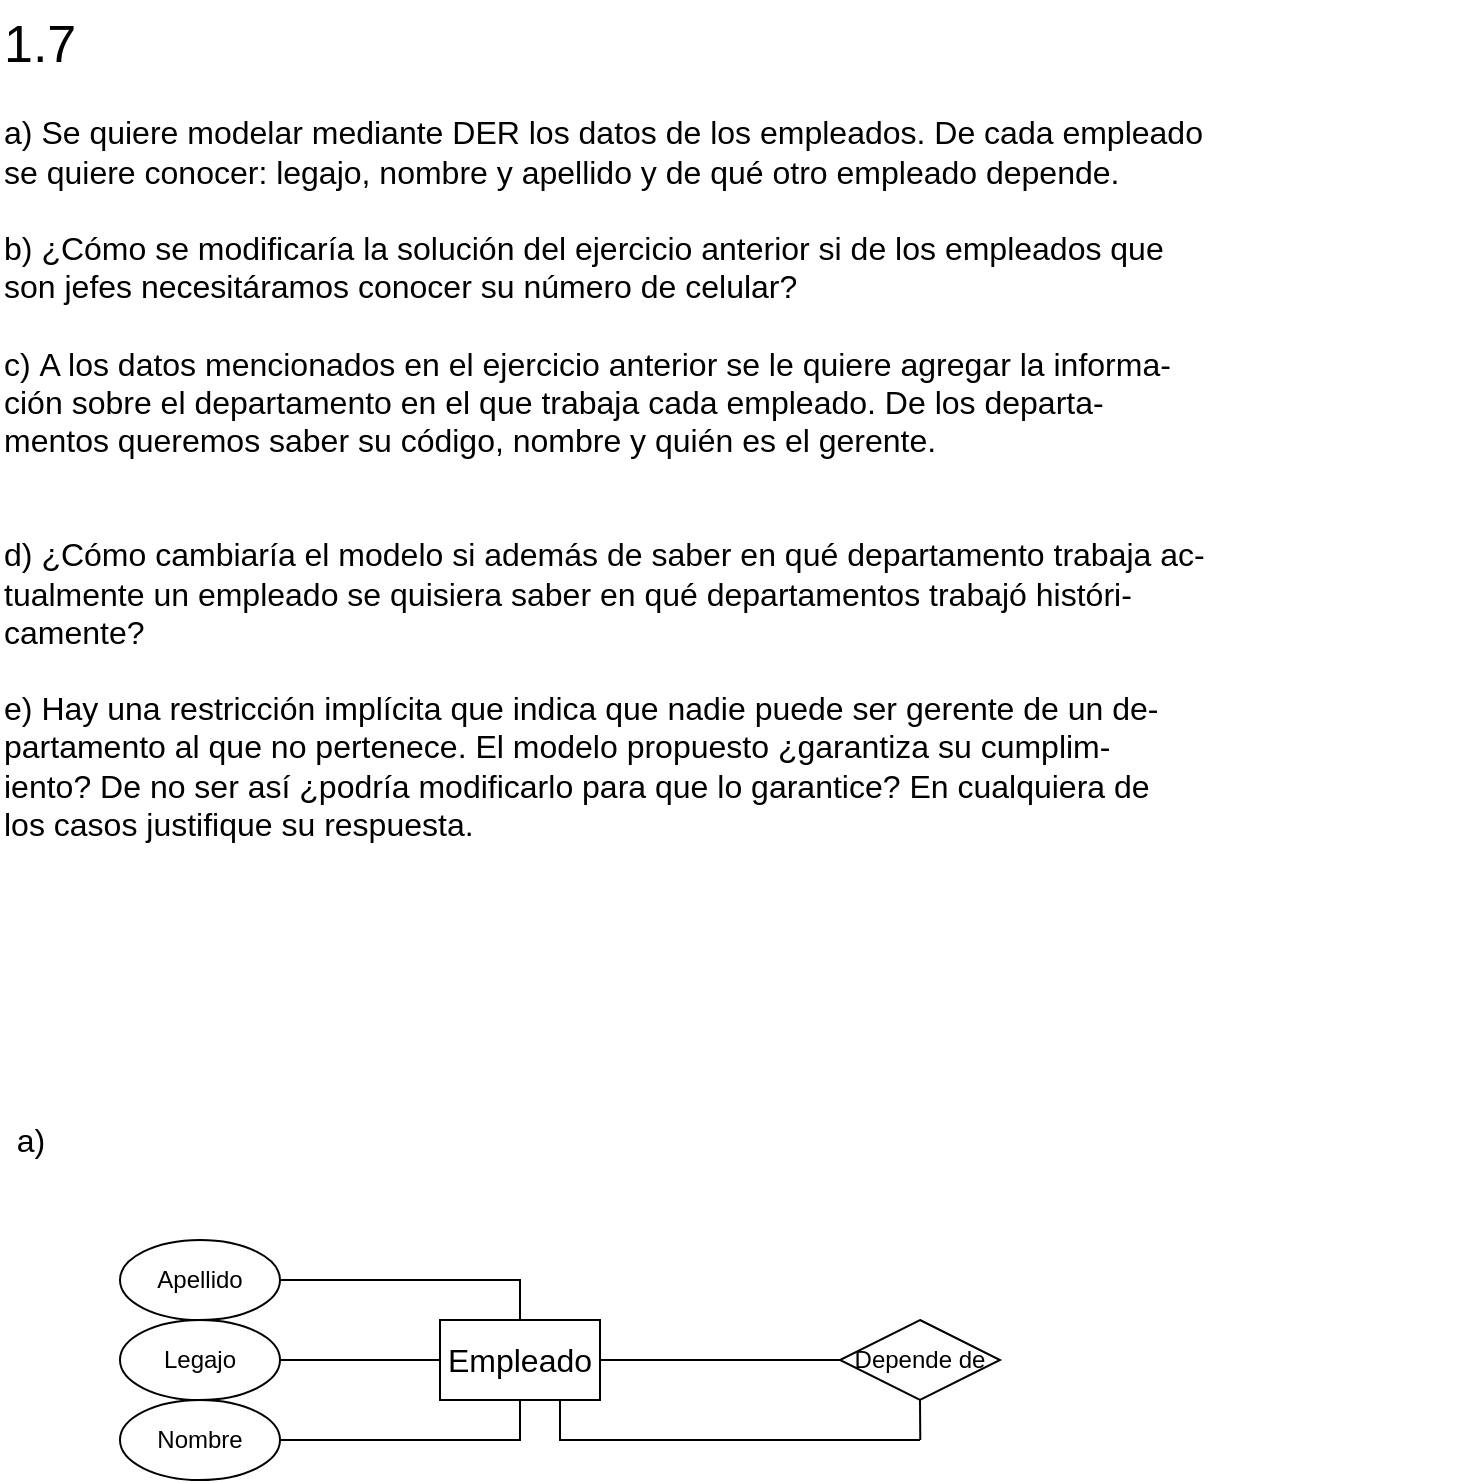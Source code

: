 <mxfile version="15.8.3" type="github">
  <diagram id="AnAAGf5-JPKwQXKPZrEY" name="Page-1">
    <mxGraphModel dx="981" dy="491" grid="1" gridSize="10" guides="1" tooltips="1" connect="1" arrows="1" fold="1" page="1" pageScale="1" pageWidth="850" pageHeight="1100" math="0" shadow="0">
      <root>
        <mxCell id="0" />
        <mxCell id="1" parent="0" />
        <mxCell id="YL8E_OUzaNQfcNUTeiFk-1" value="&lt;div&gt;&lt;span style=&quot;left: 175.963px ; top: 1633.13px ; font-size: 24px ; font-family: sans-serif ; transform: scalex(1.095)&quot; dir=&quot;ltr&quot;&gt;&lt;font style=&quot;font-size: 26px&quot;&gt;1.7&lt;/font&gt;&lt;br&gt;&lt;/span&gt;&lt;/div&gt;&lt;div style=&quot;font-size: 16px&quot;&gt;&lt;font style=&quot;font-size: 16px&quot;&gt;&lt;br&gt;&lt;/font&gt;&lt;/div&gt;&lt;div style=&quot;font-size: 16px&quot;&gt;&lt;font style=&quot;font-size: 16px&quot;&gt;&lt;span style=&quot;left: 250.342px ; top: 1633.13px ; font-family: sans-serif ; transform: scalex(0.988)&quot; dir=&quot;ltr&quot;&gt;a)&lt;/span&gt;&lt;span style=&quot;left: 282.765px ; top: 1633.13px ; font-family: sans-serif&quot; dir=&quot;ltr&quot;&gt; &lt;/span&gt;&lt;span style=&quot;left: 295.866px ; top: 1633.13px ; font-family: sans-serif ; transform: scalex(1.002)&quot; dir=&quot;ltr&quot;&gt;Se quiere modelar mediante DER los datos de los empleados. De cada empleado&lt;/span&gt;&lt;/font&gt;&lt;/div&gt;&lt;font style=&quot;font-size: 16px&quot;&gt;&lt;span style=&quot;left: 295.855px ; top: 1667.27px ; font-family: sans-serif ; transform: scalex(1.008)&quot; dir=&quot;ltr&quot;&gt;se quiere conocer: legajo, nombre y apellido y de qué otro empleado depende.&lt;/span&gt;&lt;br&gt;&lt;/font&gt;&lt;div style=&quot;font-size: 16px&quot;&gt;&lt;font style=&quot;font-size: 16px&quot;&gt;&lt;span style=&quot;left: 249.305px ; top: 1710.98px ; font-family: sans-serif ; transform: scalex(1.003)&quot; dir=&quot;ltr&quot;&gt;&lt;br&gt;&lt;/span&gt;&lt;/font&gt;&lt;/div&gt;&lt;div style=&quot;font-size: 16px&quot;&gt;&lt;font style=&quot;font-size: 16px&quot;&gt;&lt;span style=&quot;left: 249.305px ; top: 1710.98px ; font-family: sans-serif ; transform: scalex(1.003)&quot; dir=&quot;ltr&quot;&gt;b)&lt;/span&gt;&lt;span style=&quot;left: 282.765px ; top: 1710.98px ; font-family: sans-serif&quot; dir=&quot;ltr&quot;&gt; &lt;/span&gt;&lt;span style=&quot;left: 295.866px ; top: 1710.98px ; font-family: sans-serif ; transform: scalex(1.032)&quot; dir=&quot;ltr&quot;&gt;¿Cómo se modificaría la solución del ejercicio anterior si de los empleados que&lt;/span&gt;&lt;/font&gt;&lt;/div&gt;&lt;div style=&quot;font-size: 16px&quot;&gt;&lt;font style=&quot;font-size: 16px&quot;&gt;&lt;span style=&quot;left: 295.855px ; top: 1745.12px ; font-family: sans-serif ; transform: scalex(1.008)&quot; dir=&quot;ltr&quot;&gt;son jefes necesitáramos conocer su número de celular?&lt;/span&gt;&lt;/font&gt;&lt;/div&gt;&lt;div style=&quot;font-size: 16px&quot;&gt;&lt;font style=&quot;font-size: 16px&quot;&gt;&lt;span style=&quot;left: 251.189px ; top: 1788.83px ; font-family: sans-serif ; transform: scalex(1.007)&quot; dir=&quot;ltr&quot;&gt;&lt;br&gt;&lt;/span&gt;&lt;/font&gt;&lt;/div&gt;&lt;div style=&quot;font-size: 16px&quot;&gt;&lt;font style=&quot;font-size: 16px&quot;&gt;&lt;span style=&quot;left: 251.189px ; top: 1788.83px ; font-family: sans-serif ; transform: scalex(1.007)&quot; dir=&quot;ltr&quot;&gt;c)&lt;/span&gt;&lt;span style=&quot;left: 282.764px ; top: 1788.83px ; font-family: sans-serif&quot; dir=&quot;ltr&quot;&gt; &lt;/span&gt;&lt;span style=&quot;left: 295.865px ; top: 1788.83px ; font-family: sans-serif ; transform: scalex(1.015)&quot; dir=&quot;ltr&quot;&gt;A los datos mencionados en el ejercicio anterior se le quiere agregar la informa-&lt;/span&gt;&lt;/font&gt;&lt;/div&gt;&lt;font style=&quot;font-size: 16px&quot;&gt;&lt;span style=&quot;left: 295.855px ; top: 1822.97px ; font-family: sans-serif ; transform: scalex(1.026)&quot; dir=&quot;ltr&quot;&gt;ción&lt;/span&gt;&lt;span style=&quot;left: 345.951px ; top: 1822.97px ; font-family: sans-serif&quot; dir=&quot;ltr&quot;&gt; &lt;/span&gt;&lt;span style=&quot;left: 355.942px ; top: 1822.97px ; font-family: sans-serif ; transform: scalex(1.019)&quot; dir=&quot;ltr&quot;&gt;sobre&lt;/span&gt;&lt;span style=&quot;left: 422.509px ; top: 1822.97px ; font-family: sans-serif&quot; dir=&quot;ltr&quot;&gt; &lt;/span&gt;&lt;span style=&quot;left: 432.476px ; top: 1822.97px ; font-family: sans-serif ; transform: scalex(1.021)&quot; dir=&quot;ltr&quot;&gt;el&lt;/span&gt;&lt;span style=&quot;left: 453.966px ; top: 1822.97px ; font-family: sans-serif&quot; dir=&quot;ltr&quot;&gt; &lt;/span&gt;&lt;span style=&quot;left: 463.957px ; top: 1822.97px ; font-family: sans-serif ; transform: scalex(0.999)&quot; dir=&quot;ltr&quot;&gt;departamento&lt;/span&gt;&lt;span style=&quot;left: 632.011px ; top: 1822.97px ; font-family: sans-serif&quot; dir=&quot;ltr&quot;&gt; &lt;/span&gt;&lt;span style=&quot;left: 642.002px ; top: 1822.97px ; font-family: sans-serif ; transform: scalex(0.99)&quot; dir=&quot;ltr&quot;&gt;en&lt;/span&gt;&lt;span style=&quot;left: 671.127px ; top: 1822.97px ; font-family: sans-serif&quot; dir=&quot;ltr&quot;&gt; &lt;/span&gt;&lt;span style=&quot;left: 681.094px ; top: 1822.97px ; font-family: sans-serif ; transform: scalex(1.021)&quot; dir=&quot;ltr&quot;&gt;el&lt;/span&gt;&lt;span style=&quot;left: 702.584px ; top: 1822.97px ; font-family: sans-serif&quot; dir=&quot;ltr&quot;&gt; &lt;/span&gt;&lt;span style=&quot;left: 712.575px ; top: 1822.97px ; font-family: sans-serif ; transform: scalex(0.996)&quot; dir=&quot;ltr&quot;&gt;que&lt;/span&gt;&lt;span style=&quot;left: 756.78px ; top: 1822.97px ; font-family: sans-serif&quot; dir=&quot;ltr&quot;&gt; &lt;/span&gt;&lt;span style=&quot;left: 766.771px ; top: 1822.97px ; font-family: sans-serif ; transform: scalex(1.018)&quot; dir=&quot;ltr&quot;&gt;trabaja&lt;/span&gt;&lt;span style=&quot;left: 852.023px ; top: 1822.97px ; font-family: sans-serif&quot; dir=&quot;ltr&quot;&gt; &lt;/span&gt;&lt;span style=&quot;left: 861.99px ; top: 1822.97px ; font-family: sans-serif ; transform: scalex(0.993)&quot; dir=&quot;ltr&quot;&gt;cada&lt;/span&gt;&lt;span style=&quot;left: 918.354px ; top: 1822.97px ; font-family: sans-serif&quot; dir=&quot;ltr&quot;&gt; &lt;/span&gt;&lt;span style=&quot;left: 928.345px ; top: 1822.97px ; font-family: sans-serif ; transform: scalex(0.991)&quot; dir=&quot;ltr&quot;&gt;empleado.&lt;/span&gt;&lt;span style=&quot;left: 1051.58px ; top: 1822.97px ; font-family: sans-serif&quot; dir=&quot;ltr&quot;&gt; &lt;/span&gt;&lt;span style=&quot;left: 1068.34px ; top: 1822.97px ; font-family: sans-serif ; transform: scalex(1.006)&quot; dir=&quot;ltr&quot;&gt;De&lt;/span&gt;&lt;span style=&quot;left: 1101.18px ; top: 1822.97px ; font-family: sans-serif&quot; dir=&quot;ltr&quot;&gt; &lt;/span&gt;&lt;span style=&quot;left: 1111.17px ; top: 1822.97px ; font-family: sans-serif ; transform: scalex(1.017)&quot; dir=&quot;ltr&quot;&gt;los&lt;/span&gt;&lt;span style=&quot;left: 1144.99px ; top: 1822.97px ; font-family: sans-serif&quot; dir=&quot;ltr&quot;&gt; &lt;/span&gt;&lt;span style=&quot;left: 1154.95px ; top: 1822.97px ; font-family: sans-serif ; transform: scalex(1.002)&quot; dir=&quot;ltr&quot;&gt;departa-&lt;/span&gt;&lt;br&gt;&lt;/font&gt;&lt;div style=&quot;font-size: 16px&quot;&gt;&lt;font style=&quot;font-size: 16px&quot;&gt;&lt;span style=&quot;left: 295.855px ; top: 1857.12px ; font-family: sans-serif ; transform: scalex(1.004)&quot; dir=&quot;ltr&quot;&gt;mentos queremos saber su código, nombre y quién es el gerente.&lt;/span&gt;&lt;/font&gt;&lt;/div&gt;&lt;div style=&quot;font-size: 16px&quot;&gt;&lt;font style=&quot;font-size: 16px&quot;&gt;&lt;span style=&quot;left: 295.855px ; top: 1857.12px ; font-family: sans-serif ; transform: scalex(1.004)&quot; dir=&quot;ltr&quot;&gt;&lt;br&gt;&lt;/span&gt;&lt;/font&gt;&lt;/div&gt;&lt;div style=&quot;font-size: 16px&quot;&gt;&lt;font style=&quot;font-size: 16px&quot;&gt;&lt;span style=&quot;left: 295.855px ; top: 1857.12px ; font-family: sans-serif ; transform: scalex(1.004)&quot; dir=&quot;ltr&quot;&gt;&lt;br&gt;&lt;/span&gt;&lt;/font&gt;&lt;/div&gt;&lt;div style=&quot;font-size: 16px&quot;&gt;&lt;font style=&quot;font-size: 16px&quot;&gt;&lt;span style=&quot;left: 249.305px ; top: 236.565px ; font-family: sans-serif ; transform: scalex(1.003)&quot; dir=&quot;ltr&quot;&gt;d)&lt;/span&gt;&lt;span style=&quot;left: 282.765px ; top: 236.565px ; font-family: sans-serif&quot; dir=&quot;ltr&quot;&gt; &lt;/span&gt;&lt;span style=&quot;left: 295.866px ; top: 236.565px ; font-family: sans-serif ; transform: scalex(0.994)&quot; dir=&quot;ltr&quot;&gt;¿Cómo cambiaría el modelo si además de saber en qué departamento trabaja ac-&lt;/span&gt;&lt;br&gt;&lt;span style=&quot;left: 295.855px ; top: 270.71px ; font-family: sans-serif ; transform: scalex(1.011)&quot; dir=&quot;ltr&quot;&gt;tualmente un empleado se quisiera saber en qué departamentos trabajó históri-&lt;/span&gt;&lt;br&gt;&lt;span style=&quot;left: 295.855px ; top: 304.855px ; font-family: sans-serif ; transform: scalex(0.989)&quot; dir=&quot;ltr&quot;&gt;camente?&lt;/span&gt;&lt;/font&gt;&lt;/div&gt;&lt;div style=&quot;font-size: 16px&quot;&gt;&lt;font style=&quot;font-size: 16px&quot;&gt;&lt;span style=&quot;left: 250.435px ; top: 348.561px ; font-family: sans-serif ; transform: scalex(0.983)&quot; dir=&quot;ltr&quot;&gt;&lt;br&gt;&lt;/span&gt;&lt;/font&gt;&lt;/div&gt;&lt;div style=&quot;font-size: 16px&quot;&gt;&lt;font style=&quot;font-size: 16px&quot;&gt;&lt;span style=&quot;left: 250.435px ; top: 348.561px ; font-family: sans-serif ; transform: scalex(0.983)&quot; dir=&quot;ltr&quot;&gt;e)&lt;/span&gt;&lt;span style=&quot;left: 282.764px ; top: 348.561px ; font-family: sans-serif&quot; dir=&quot;ltr&quot;&gt; &lt;/span&gt;&lt;span style=&quot;left: 295.866px ; top: 348.561px ; font-family: sans-serif ; transform: scalex(1.026)&quot; dir=&quot;ltr&quot;&gt;Hay una restricción implícita que indica que nadie puede ser gerente de un de-&lt;/span&gt;&lt;br&gt;&lt;span style=&quot;left: 295.855px ; top: 382.706px ; font-family: sans-serif ; transform: scalex(1.024)&quot; dir=&quot;ltr&quot;&gt;partamento al que no pertenece.&lt;/span&gt;&lt;span style=&quot;left: 695.798px ; top: 382.706px ; font-family: sans-serif&quot; dir=&quot;ltr&quot;&gt; &lt;/span&gt;&lt;span style=&quot;left: 711.349px ; top: 382.706px ; font-family: sans-serif ; transform: scalex(1.034)&quot; dir=&quot;ltr&quot;&gt;El modelo propuesto ¿garantiza su cumplim-&lt;/span&gt;&lt;br&gt;&lt;span style=&quot;left: 295.855px ; top: 416.851px ; font-family: sans-serif ; transform: scalex(1.014)&quot; dir=&quot;ltr&quot;&gt;iento? De no ser así ¿podría modificarlo para que lo garantice? En cualquiera de&lt;/span&gt;&lt;br&gt;&lt;span style=&quot;left: 295.855px ; top: 450.993px ; font-family: sans-serif ; transform: scalex(1.009)&quot; dir=&quot;ltr&quot;&gt;los casos justifique su respuesta.&lt;/span&gt;&lt;/font&gt;&lt;font style=&quot;font-size: 16px&quot;&gt;&lt;span style=&quot;left: 295.855px ; top: 1857.12px ; font-family: sans-serif ; transform: scalex(1.004)&quot; dir=&quot;ltr&quot;&gt;&lt;/span&gt;&lt;/font&gt;&lt;/div&gt;" style="text;whiteSpace=wrap;html=1;" parent="1" vertex="1">
          <mxGeometry x="20" y="20" width="730" height="540" as="geometry" />
        </mxCell>
        <mxCell id="A_Vwg7Srse7Gccm00eQH-11" style="edgeStyle=orthogonalEdgeStyle;rounded=0;orthogonalLoop=1;jettySize=auto;html=1;exitX=1;exitY=0.5;exitDx=0;exitDy=0;entryX=0;entryY=0.5;entryDx=0;entryDy=0;fontSize=16;endArrow=none;endFill=0;" edge="1" parent="1" source="A_Vwg7Srse7Gccm00eQH-1" target="A_Vwg7Srse7Gccm00eQH-10">
          <mxGeometry relative="1" as="geometry" />
        </mxCell>
        <mxCell id="A_Vwg7Srse7Gccm00eQH-13" style="edgeStyle=orthogonalEdgeStyle;rounded=0;orthogonalLoop=1;jettySize=auto;html=1;exitX=0.75;exitY=1;exitDx=0;exitDy=0;fontSize=16;endArrow=none;endFill=0;" edge="1" parent="1" source="A_Vwg7Srse7Gccm00eQH-1">
          <mxGeometry relative="1" as="geometry">
            <mxPoint x="480" y="740" as="targetPoint" />
            <Array as="points">
              <mxPoint x="300" y="740" />
              <mxPoint x="450" y="740" />
            </Array>
          </mxGeometry>
        </mxCell>
        <mxCell id="A_Vwg7Srse7Gccm00eQH-1" value="Empleado" style="whiteSpace=wrap;html=1;fontSize=16;" vertex="1" parent="1">
          <mxGeometry x="240" y="680" width="80" height="40" as="geometry" />
        </mxCell>
        <mxCell id="A_Vwg7Srse7Gccm00eQH-8" style="edgeStyle=orthogonalEdgeStyle;rounded=0;orthogonalLoop=1;jettySize=auto;html=1;exitX=1;exitY=0.5;exitDx=0;exitDy=0;entryX=0;entryY=0.5;entryDx=0;entryDy=0;fontSize=16;endArrow=none;endFill=0;" edge="1" parent="1" source="A_Vwg7Srse7Gccm00eQH-2" target="A_Vwg7Srse7Gccm00eQH-1">
          <mxGeometry relative="1" as="geometry" />
        </mxCell>
        <mxCell id="A_Vwg7Srse7Gccm00eQH-2" value="Legajo" style="ellipse;whiteSpace=wrap;html=1;align=center;fontSize=12;" vertex="1" parent="1">
          <mxGeometry x="80" y="680" width="80" height="40" as="geometry" />
        </mxCell>
        <mxCell id="A_Vwg7Srse7Gccm00eQH-9" style="edgeStyle=orthogonalEdgeStyle;rounded=0;orthogonalLoop=1;jettySize=auto;html=1;exitX=1;exitY=0.5;exitDx=0;exitDy=0;entryX=0.5;entryY=1;entryDx=0;entryDy=0;fontSize=16;endArrow=none;endFill=0;" edge="1" parent="1" source="A_Vwg7Srse7Gccm00eQH-3" target="A_Vwg7Srse7Gccm00eQH-1">
          <mxGeometry relative="1" as="geometry" />
        </mxCell>
        <mxCell id="A_Vwg7Srse7Gccm00eQH-3" value="Nombre" style="ellipse;whiteSpace=wrap;html=1;align=center;fontSize=12;" vertex="1" parent="1">
          <mxGeometry x="80" y="720" width="80" height="40" as="geometry" />
        </mxCell>
        <mxCell id="A_Vwg7Srse7Gccm00eQH-7" style="edgeStyle=orthogonalEdgeStyle;rounded=0;orthogonalLoop=1;jettySize=auto;html=1;exitX=1;exitY=0.5;exitDx=0;exitDy=0;entryX=0.5;entryY=0;entryDx=0;entryDy=0;fontSize=16;endArrow=none;endFill=0;" edge="1" parent="1" source="A_Vwg7Srse7Gccm00eQH-4" target="A_Vwg7Srse7Gccm00eQH-1">
          <mxGeometry relative="1" as="geometry" />
        </mxCell>
        <mxCell id="A_Vwg7Srse7Gccm00eQH-4" value="Apellido" style="ellipse;whiteSpace=wrap;html=1;align=center;fontSize=12;" vertex="1" parent="1">
          <mxGeometry x="80" y="640" width="80" height="40" as="geometry" />
        </mxCell>
        <mxCell id="A_Vwg7Srse7Gccm00eQH-5" value="&lt;font style=&quot;font-size: 16px&quot;&gt;a)&lt;/font&gt;" style="text;html=1;align=center;verticalAlign=middle;resizable=0;points=[];autosize=1;strokeColor=none;fillColor=none;" vertex="1" parent="1">
          <mxGeometry x="20" y="580" width="30" height="20" as="geometry" />
        </mxCell>
        <mxCell id="A_Vwg7Srse7Gccm00eQH-14" style="edgeStyle=orthogonalEdgeStyle;rounded=0;orthogonalLoop=1;jettySize=auto;html=1;exitX=0.5;exitY=1;exitDx=0;exitDy=0;fontSize=16;endArrow=none;endFill=0;" edge="1" parent="1" source="A_Vwg7Srse7Gccm00eQH-10">
          <mxGeometry relative="1" as="geometry">
            <mxPoint x="480.143" y="740" as="targetPoint" />
          </mxGeometry>
        </mxCell>
        <mxCell id="A_Vwg7Srse7Gccm00eQH-10" value="Depende de" style="shape=rhombus;perimeter=rhombusPerimeter;whiteSpace=wrap;html=1;align=center;fontSize=12;" vertex="1" parent="1">
          <mxGeometry x="440" y="680" width="80" height="40" as="geometry" />
        </mxCell>
      </root>
    </mxGraphModel>
  </diagram>
</mxfile>
